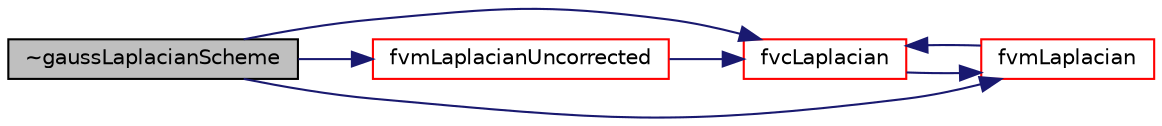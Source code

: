 digraph "~gaussLaplacianScheme"
{
  bgcolor="transparent";
  edge [fontname="Helvetica",fontsize="10",labelfontname="Helvetica",labelfontsize="10"];
  node [fontname="Helvetica",fontsize="10",shape=record];
  rankdir="LR";
  Node1 [label="~gaussLaplacianScheme",height=0.2,width=0.4,color="black", fillcolor="grey75", style="filled", fontcolor="black"];
  Node1 -> Node2 [color="midnightblue",fontsize="10",style="solid",fontname="Helvetica"];
  Node2 [label="fvcLaplacian",height=0.2,width=0.4,color="red",URL="$a00908.html#a3b7763d1c413ef4161fb02b170ba7194"];
  Node2 -> Node3 [color="midnightblue",fontsize="10",style="solid",fontname="Helvetica"];
  Node3 [label="fvmLaplacian",height=0.2,width=0.4,color="red",URL="$a00908.html#ac363258e34a38773cd5e029506a4b945"];
  Node3 -> Node2 [color="midnightblue",fontsize="10",style="solid",fontname="Helvetica"];
  Node1 -> Node3 [color="midnightblue",fontsize="10",style="solid",fontname="Helvetica"];
  Node1 -> Node4 [color="midnightblue",fontsize="10",style="solid",fontname="Helvetica"];
  Node4 [label="fvmLaplacianUncorrected",height=0.2,width=0.4,color="red",URL="$a00908.html#ae2bfcc390fd0fe8c037f248421cbb5ec"];
  Node4 -> Node2 [color="midnightblue",fontsize="10",style="solid",fontname="Helvetica"];
}
